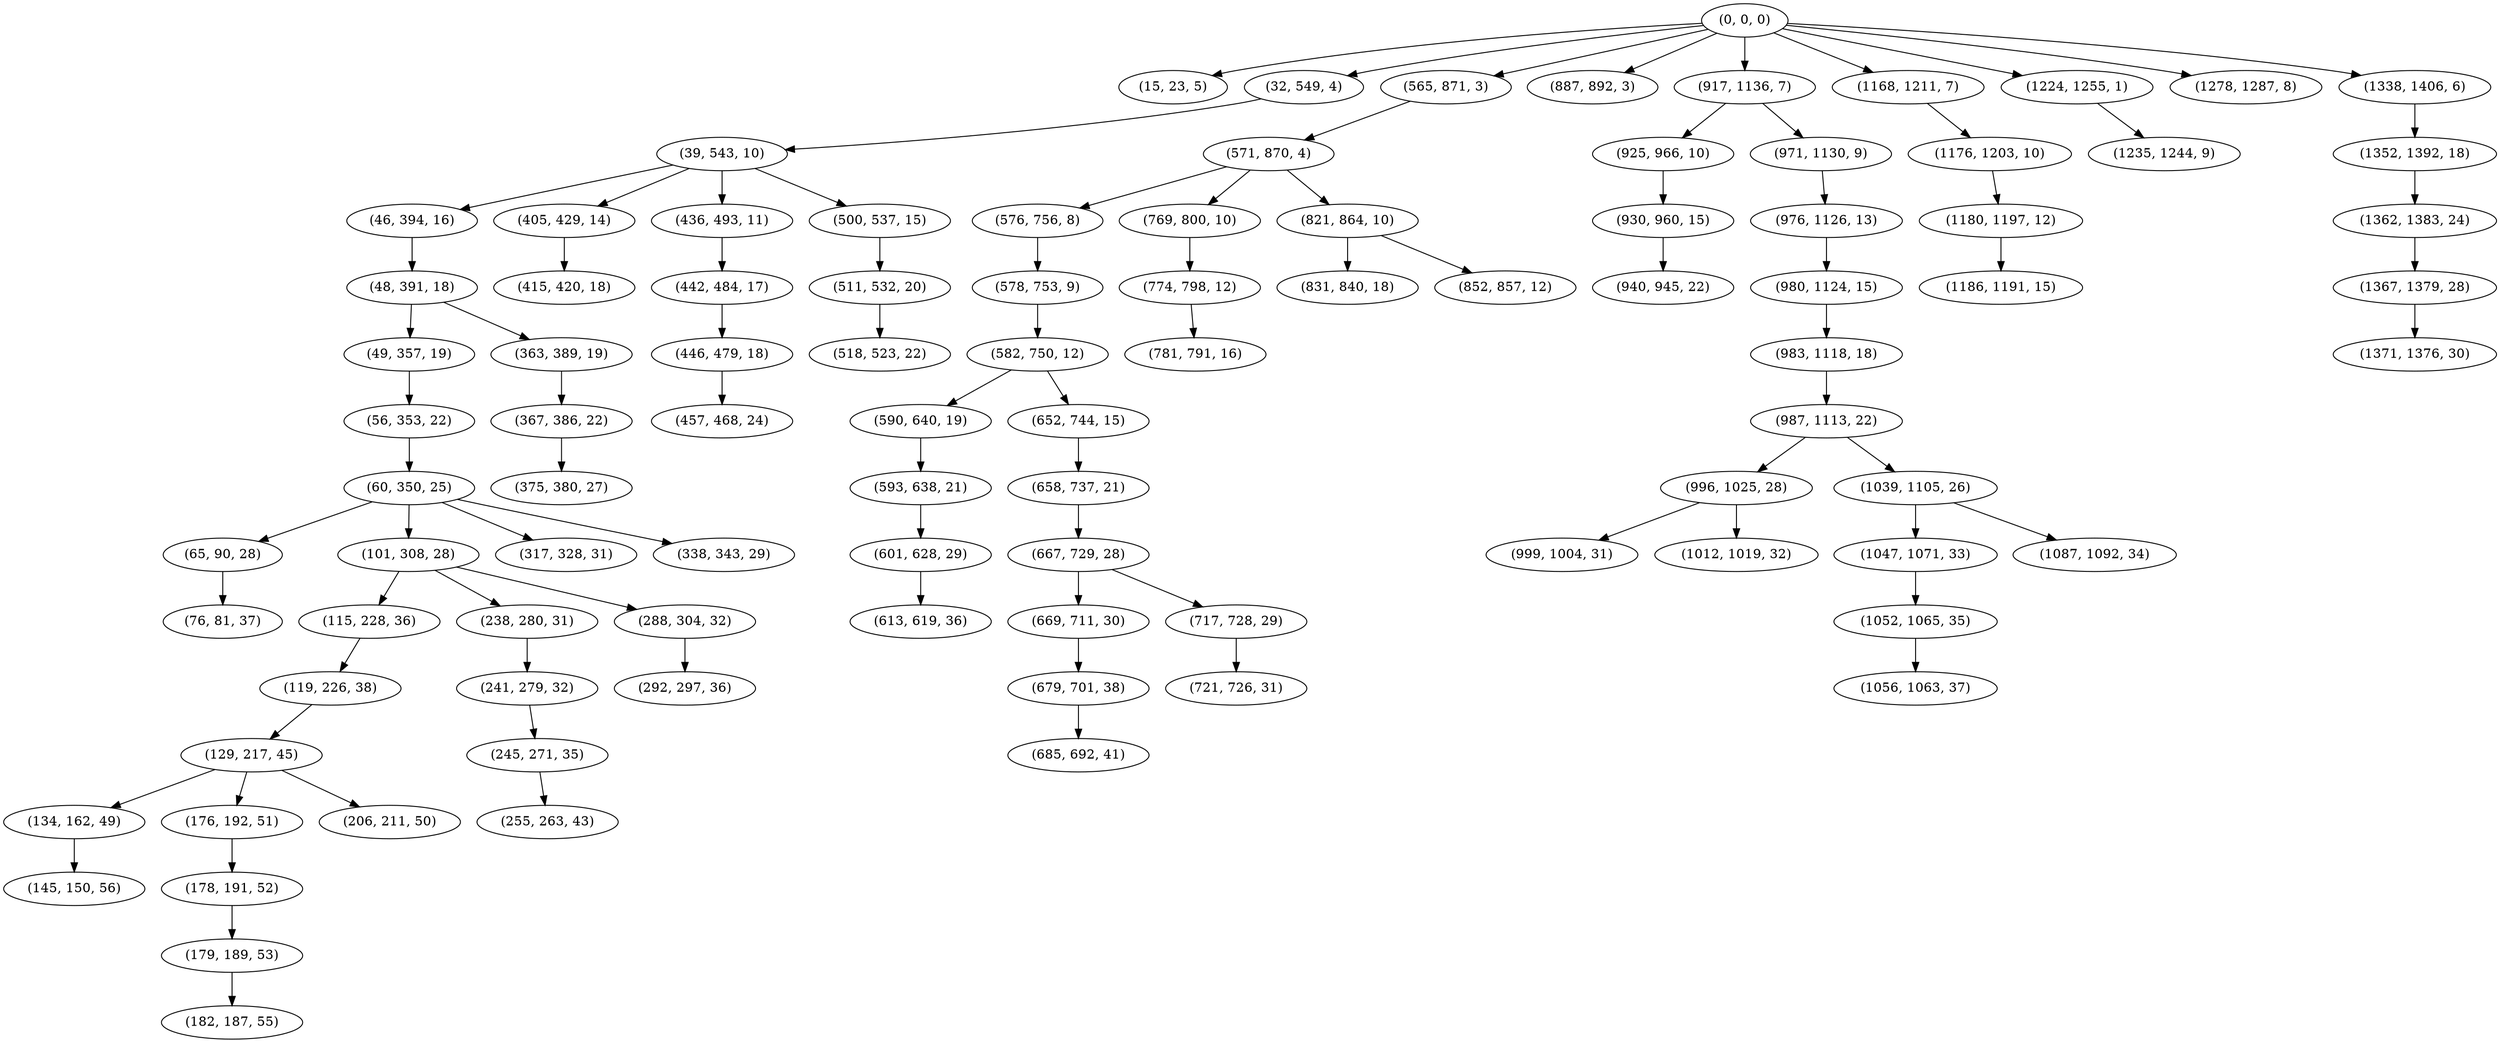 digraph tree {
    "(0, 0, 0)";
    "(15, 23, 5)";
    "(32, 549, 4)";
    "(39, 543, 10)";
    "(46, 394, 16)";
    "(48, 391, 18)";
    "(49, 357, 19)";
    "(56, 353, 22)";
    "(60, 350, 25)";
    "(65, 90, 28)";
    "(76, 81, 37)";
    "(101, 308, 28)";
    "(115, 228, 36)";
    "(119, 226, 38)";
    "(129, 217, 45)";
    "(134, 162, 49)";
    "(145, 150, 56)";
    "(176, 192, 51)";
    "(178, 191, 52)";
    "(179, 189, 53)";
    "(182, 187, 55)";
    "(206, 211, 50)";
    "(238, 280, 31)";
    "(241, 279, 32)";
    "(245, 271, 35)";
    "(255, 263, 43)";
    "(288, 304, 32)";
    "(292, 297, 36)";
    "(317, 328, 31)";
    "(338, 343, 29)";
    "(363, 389, 19)";
    "(367, 386, 22)";
    "(375, 380, 27)";
    "(405, 429, 14)";
    "(415, 420, 18)";
    "(436, 493, 11)";
    "(442, 484, 17)";
    "(446, 479, 18)";
    "(457, 468, 24)";
    "(500, 537, 15)";
    "(511, 532, 20)";
    "(518, 523, 22)";
    "(565, 871, 3)";
    "(571, 870, 4)";
    "(576, 756, 8)";
    "(578, 753, 9)";
    "(582, 750, 12)";
    "(590, 640, 19)";
    "(593, 638, 21)";
    "(601, 628, 29)";
    "(613, 619, 36)";
    "(652, 744, 15)";
    "(658, 737, 21)";
    "(667, 729, 28)";
    "(669, 711, 30)";
    "(679, 701, 38)";
    "(685, 692, 41)";
    "(717, 728, 29)";
    "(721, 726, 31)";
    "(769, 800, 10)";
    "(774, 798, 12)";
    "(781, 791, 16)";
    "(821, 864, 10)";
    "(831, 840, 18)";
    "(852, 857, 12)";
    "(887, 892, 3)";
    "(917, 1136, 7)";
    "(925, 966, 10)";
    "(930, 960, 15)";
    "(940, 945, 22)";
    "(971, 1130, 9)";
    "(976, 1126, 13)";
    "(980, 1124, 15)";
    "(983, 1118, 18)";
    "(987, 1113, 22)";
    "(996, 1025, 28)";
    "(999, 1004, 31)";
    "(1012, 1019, 32)";
    "(1039, 1105, 26)";
    "(1047, 1071, 33)";
    "(1052, 1065, 35)";
    "(1056, 1063, 37)";
    "(1087, 1092, 34)";
    "(1168, 1211, 7)";
    "(1176, 1203, 10)";
    "(1180, 1197, 12)";
    "(1186, 1191, 15)";
    "(1224, 1255, 1)";
    "(1235, 1244, 9)";
    "(1278, 1287, 8)";
    "(1338, 1406, 6)";
    "(1352, 1392, 18)";
    "(1362, 1383, 24)";
    "(1367, 1379, 28)";
    "(1371, 1376, 30)";
    "(0, 0, 0)" -> "(15, 23, 5)";
    "(0, 0, 0)" -> "(32, 549, 4)";
    "(0, 0, 0)" -> "(565, 871, 3)";
    "(0, 0, 0)" -> "(887, 892, 3)";
    "(0, 0, 0)" -> "(917, 1136, 7)";
    "(0, 0, 0)" -> "(1168, 1211, 7)";
    "(0, 0, 0)" -> "(1224, 1255, 1)";
    "(0, 0, 0)" -> "(1278, 1287, 8)";
    "(0, 0, 0)" -> "(1338, 1406, 6)";
    "(32, 549, 4)" -> "(39, 543, 10)";
    "(39, 543, 10)" -> "(46, 394, 16)";
    "(39, 543, 10)" -> "(405, 429, 14)";
    "(39, 543, 10)" -> "(436, 493, 11)";
    "(39, 543, 10)" -> "(500, 537, 15)";
    "(46, 394, 16)" -> "(48, 391, 18)";
    "(48, 391, 18)" -> "(49, 357, 19)";
    "(48, 391, 18)" -> "(363, 389, 19)";
    "(49, 357, 19)" -> "(56, 353, 22)";
    "(56, 353, 22)" -> "(60, 350, 25)";
    "(60, 350, 25)" -> "(65, 90, 28)";
    "(60, 350, 25)" -> "(101, 308, 28)";
    "(60, 350, 25)" -> "(317, 328, 31)";
    "(60, 350, 25)" -> "(338, 343, 29)";
    "(65, 90, 28)" -> "(76, 81, 37)";
    "(101, 308, 28)" -> "(115, 228, 36)";
    "(101, 308, 28)" -> "(238, 280, 31)";
    "(101, 308, 28)" -> "(288, 304, 32)";
    "(115, 228, 36)" -> "(119, 226, 38)";
    "(119, 226, 38)" -> "(129, 217, 45)";
    "(129, 217, 45)" -> "(134, 162, 49)";
    "(129, 217, 45)" -> "(176, 192, 51)";
    "(129, 217, 45)" -> "(206, 211, 50)";
    "(134, 162, 49)" -> "(145, 150, 56)";
    "(176, 192, 51)" -> "(178, 191, 52)";
    "(178, 191, 52)" -> "(179, 189, 53)";
    "(179, 189, 53)" -> "(182, 187, 55)";
    "(238, 280, 31)" -> "(241, 279, 32)";
    "(241, 279, 32)" -> "(245, 271, 35)";
    "(245, 271, 35)" -> "(255, 263, 43)";
    "(288, 304, 32)" -> "(292, 297, 36)";
    "(363, 389, 19)" -> "(367, 386, 22)";
    "(367, 386, 22)" -> "(375, 380, 27)";
    "(405, 429, 14)" -> "(415, 420, 18)";
    "(436, 493, 11)" -> "(442, 484, 17)";
    "(442, 484, 17)" -> "(446, 479, 18)";
    "(446, 479, 18)" -> "(457, 468, 24)";
    "(500, 537, 15)" -> "(511, 532, 20)";
    "(511, 532, 20)" -> "(518, 523, 22)";
    "(565, 871, 3)" -> "(571, 870, 4)";
    "(571, 870, 4)" -> "(576, 756, 8)";
    "(571, 870, 4)" -> "(769, 800, 10)";
    "(571, 870, 4)" -> "(821, 864, 10)";
    "(576, 756, 8)" -> "(578, 753, 9)";
    "(578, 753, 9)" -> "(582, 750, 12)";
    "(582, 750, 12)" -> "(590, 640, 19)";
    "(582, 750, 12)" -> "(652, 744, 15)";
    "(590, 640, 19)" -> "(593, 638, 21)";
    "(593, 638, 21)" -> "(601, 628, 29)";
    "(601, 628, 29)" -> "(613, 619, 36)";
    "(652, 744, 15)" -> "(658, 737, 21)";
    "(658, 737, 21)" -> "(667, 729, 28)";
    "(667, 729, 28)" -> "(669, 711, 30)";
    "(667, 729, 28)" -> "(717, 728, 29)";
    "(669, 711, 30)" -> "(679, 701, 38)";
    "(679, 701, 38)" -> "(685, 692, 41)";
    "(717, 728, 29)" -> "(721, 726, 31)";
    "(769, 800, 10)" -> "(774, 798, 12)";
    "(774, 798, 12)" -> "(781, 791, 16)";
    "(821, 864, 10)" -> "(831, 840, 18)";
    "(821, 864, 10)" -> "(852, 857, 12)";
    "(917, 1136, 7)" -> "(925, 966, 10)";
    "(917, 1136, 7)" -> "(971, 1130, 9)";
    "(925, 966, 10)" -> "(930, 960, 15)";
    "(930, 960, 15)" -> "(940, 945, 22)";
    "(971, 1130, 9)" -> "(976, 1126, 13)";
    "(976, 1126, 13)" -> "(980, 1124, 15)";
    "(980, 1124, 15)" -> "(983, 1118, 18)";
    "(983, 1118, 18)" -> "(987, 1113, 22)";
    "(987, 1113, 22)" -> "(996, 1025, 28)";
    "(987, 1113, 22)" -> "(1039, 1105, 26)";
    "(996, 1025, 28)" -> "(999, 1004, 31)";
    "(996, 1025, 28)" -> "(1012, 1019, 32)";
    "(1039, 1105, 26)" -> "(1047, 1071, 33)";
    "(1039, 1105, 26)" -> "(1087, 1092, 34)";
    "(1047, 1071, 33)" -> "(1052, 1065, 35)";
    "(1052, 1065, 35)" -> "(1056, 1063, 37)";
    "(1168, 1211, 7)" -> "(1176, 1203, 10)";
    "(1176, 1203, 10)" -> "(1180, 1197, 12)";
    "(1180, 1197, 12)" -> "(1186, 1191, 15)";
    "(1224, 1255, 1)" -> "(1235, 1244, 9)";
    "(1338, 1406, 6)" -> "(1352, 1392, 18)";
    "(1352, 1392, 18)" -> "(1362, 1383, 24)";
    "(1362, 1383, 24)" -> "(1367, 1379, 28)";
    "(1367, 1379, 28)" -> "(1371, 1376, 30)";
}
